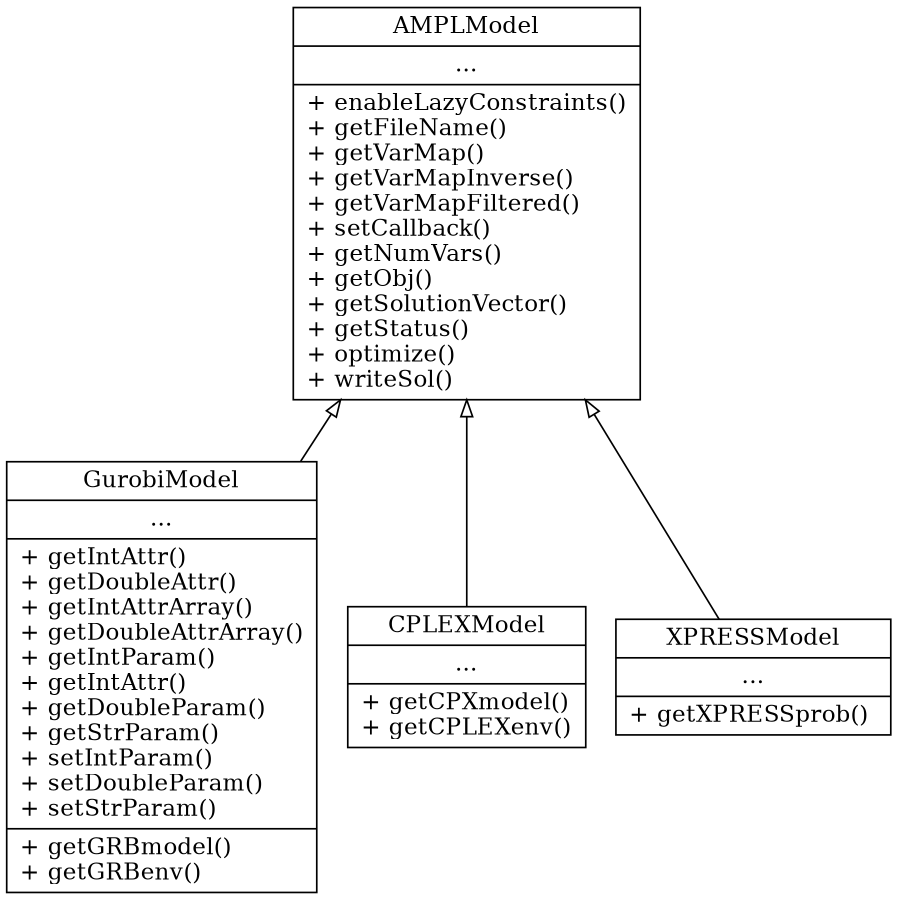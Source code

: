 digraph hierarchy {
size="6,6"
node[shape=record,style=filled,fillcolor=white]
edge[dir=back, arrowtail=empty]

AMPLModel[label = "{AMPLModel|...|+ enableLazyConstraints()\l+ getFileName()\l+ getVarMap()\l+ getVarMapInverse()\l+ getVarMapFiltered()\l+ setCallback()\l+ getNumVars()\l+ getObj()\l+ getSolutionVector()\l+ getStatus()\l+ optimize()\l+ writeSol()\l}"]
GurobiModel[label = "{GurobiModel|...|+ getIntAttr()\l+ getDoubleAttr()\l+ getIntAttrArray()\l+ getDoubleAttrArray()\l+ getIntParam()\l+ getIntAttr()\l+ getDoubleParam()\l+ getStrParam()\l+ setIntParam()\l+ setDoubleParam()\l+ setStrParam()\l|+ getGRBmodel()\l+ getGRBenv()\l}"]
CPLEXModel[label = "{CPLEXModel|...|+ getCPXmodel()\l+ getCPLEXenv()\l}"]
XPRESSModel[label = "{XPRESSModel|...|+ getXPRESSprob()\l}"]
XPRESSModel[label = "{XPRESSModel|...|+ getXPRESSprob() \l}"]


AMPLModel->GurobiModel
AMPLModel->CPLEXModel
AMPLModel->XPRESSModel
}

